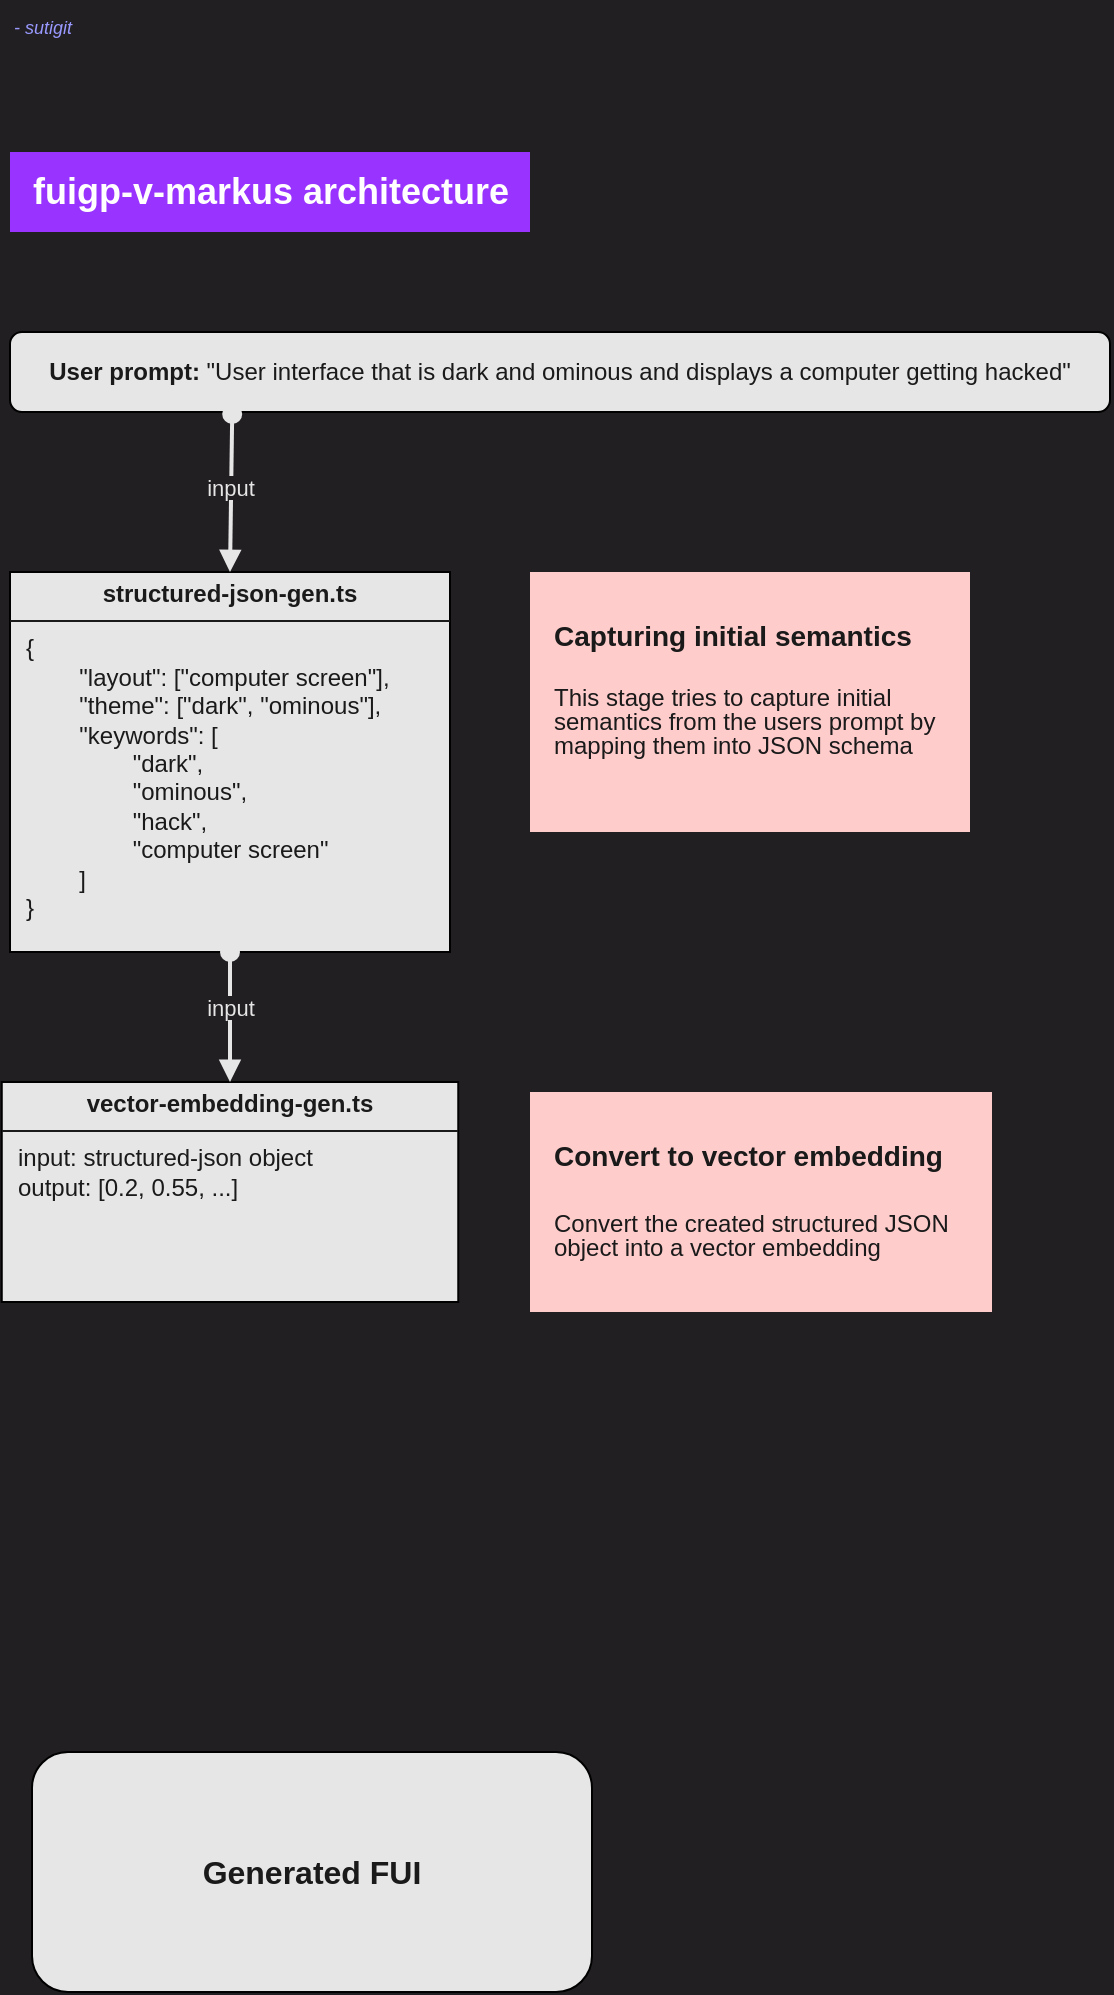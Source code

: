 <mxfile version="25.0.3">
  <diagram id="C5RBs43oDa-KdzZeNtuy" name="Page-1">
    <mxGraphModel dx="1434" dy="759" grid="0" gridSize="10" guides="1" tooltips="1" connect="1" arrows="1" fold="1" page="1" pageScale="1" pageWidth="827" pageHeight="1169" background="#221f22" math="0" shadow="0">
      <root>
        <mxCell id="WIyWlLk6GJQsqaUBKTNV-0" />
        <mxCell id="WIyWlLk6GJQsqaUBKTNV-1" parent="WIyWlLk6GJQsqaUBKTNV-0" />
        <mxCell id="WIyWlLk6GJQsqaUBKTNV-3" value="&lt;b&gt;User prompt:&lt;/b&gt;&amp;nbsp;&lt;span style=&quot;text-wrap-mode: nowrap;&quot;&gt;&quot;User interface that is dark and ominous and displays a computer getting hacked&quot;&lt;/span&gt;" style="rounded=1;whiteSpace=wrap;html=1;fontSize=12;glass=0;strokeWidth=1;shadow=0;align=center;fillColor=#E6E6E6;fontColor=#1A1A1A;labelBorderColor=none;" parent="WIyWlLk6GJQsqaUBKTNV-1" vertex="1">
          <mxGeometry x="139" y="210" width="550" height="40" as="geometry" />
        </mxCell>
        <mxCell id="WIyWlLk6GJQsqaUBKTNV-11" value="&lt;font style=&quot;font-size: 16px;&quot;&gt;&lt;b&gt;Generated FUI&lt;/b&gt;&lt;/font&gt;" style="rounded=1;whiteSpace=wrap;html=1;fontSize=12;glass=0;strokeWidth=1;shadow=0;fillStyle=solid;fillColor=#E6E6E6;fontColor=#1A1A1A;" parent="WIyWlLk6GJQsqaUBKTNV-1" vertex="1">
          <mxGeometry x="150" y="920" width="280" height="120" as="geometry" />
        </mxCell>
        <mxCell id="if9IzrzMUhtBcB4d1U0J-5" value="&lt;h1 style=&quot;margin-top: 0px; line-height: 100%;&quot;&gt;&lt;font style=&quot;line-height: 100%; font-size: 14px;&quot;&gt;Capturing initial semantics&lt;/font&gt;&lt;/h1&gt;&lt;p style=&quot;line-height: 100%;&quot;&gt;This stage tries to capture initial semantics from the users prompt by mapping them into JSON schema&amp;nbsp;&lt;/p&gt;" style="text;html=1;whiteSpace=wrap;overflow=hidden;rounded=0;fillColor=#FFCCCC;fontColor=#1A1A1A;labelBackgroundColor=none;spacing=12;fillStyle=solid;fontFamily=Helvetica;glass=0;shadow=0;strokeColor=none;align=left;" parent="WIyWlLk6GJQsqaUBKTNV-1" vertex="1">
          <mxGeometry x="399" y="330" width="220" height="130" as="geometry" />
        </mxCell>
        <mxCell id="a0fFAlC4vpPNby8pKLP0-5" value="" style="edgeStyle=orthogonalEdgeStyle;rounded=0;orthogonalLoop=1;jettySize=auto;html=1;" edge="1" parent="WIyWlLk6GJQsqaUBKTNV-1" source="Mn7JN3Po8hhhXdDn2IO8-6" target="a0fFAlC4vpPNby8pKLP0-1">
          <mxGeometry relative="1" as="geometry" />
        </mxCell>
        <mxCell id="Mn7JN3Po8hhhXdDn2IO8-6" value="&lt;p style=&quot;margin: 4px 0px 0px; text-align: center;&quot;&gt;&lt;b style=&quot;&quot;&gt;structured-json-gen.ts&lt;/b&gt;&lt;/p&gt;&lt;hr size=&quot;1&quot; style=&quot;border-style:solid;&quot;&gt;&lt;p style=&quot;margin:0px;margin-left:8px;&quot;&gt;{&lt;/p&gt;&lt;p style=&quot;margin:0px;margin-left:8px;&quot;&gt;&lt;span style=&quot;white-space: pre;&quot;&gt;&#x9;&lt;/span&gt;&quot;layout&quot;: [&quot;computer screen&quot;],&lt;br&gt;&lt;/p&gt;&lt;p style=&quot;margin:0px;margin-left:8px;&quot;&gt;&lt;span style=&quot;white-space: pre;&quot;&gt;&#x9;&lt;/span&gt;&quot;theme&quot;: [&quot;dark&quot;, &quot;ominous&quot;],&lt;br&gt;&lt;/p&gt;&lt;p style=&quot;margin:0px;margin-left:8px;&quot;&gt;&lt;span style=&quot;white-space: pre;&quot;&gt;&#x9;&lt;/span&gt;&quot;keywords&quot;: [&lt;/p&gt;&lt;p style=&quot;margin:0px;margin-left:8px;&quot;&gt;&lt;span style=&quot;white-space: pre;&quot;&gt;&#x9;&lt;/span&gt;&lt;span style=&quot;white-space: pre;&quot;&gt;&#x9;&lt;/span&gt;&quot;dark&quot;,&amp;nbsp;&lt;/p&gt;&lt;p style=&quot;margin:0px;margin-left:8px;&quot;&gt;&lt;span style=&quot;white-space: pre;&quot;&gt;&#x9;&lt;/span&gt;&lt;span style=&quot;white-space: pre;&quot;&gt;&#x9;&lt;/span&gt;&quot;ominous&quot;,&lt;/p&gt;&lt;p style=&quot;margin:0px;margin-left:8px;&quot;&gt;&amp;nbsp; &lt;span style=&quot;white-space: pre;&quot;&gt;&#x9;&lt;/span&gt;&lt;span style=&quot;white-space: pre;&quot;&gt;&#x9;&lt;/span&gt;&quot;hack&quot;,&amp;nbsp;&lt;/p&gt;&lt;p style=&quot;margin:0px;margin-left:8px;&quot;&gt;&lt;span style=&quot;white-space: pre;&quot;&gt;&#x9;&lt;/span&gt;&lt;span style=&quot;white-space: pre;&quot;&gt;&#x9;&lt;/span&gt;&quot;computer screen&quot;&lt;/p&gt;&lt;p style=&quot;margin:0px;margin-left:8px;&quot;&gt;&lt;span style=&quot;white-space: pre;&quot;&gt;&#x9;&lt;/span&gt;]&lt;br&gt;&lt;/p&gt;&lt;p style=&quot;margin:0px;margin-left:8px;&quot;&gt;}&lt;/p&gt;" style="verticalAlign=top;align=left;overflow=fill;html=1;whiteSpace=wrap;labelBackgroundColor=none;fontColor=#1A1A1A;spacing=2;spacingLeft=7;labelBorderColor=none;fillStyle=solid;fillColor=#E6E6E6;" parent="WIyWlLk6GJQsqaUBKTNV-1" vertex="1">
          <mxGeometry x="139" y="330" width="220" height="190" as="geometry" />
        </mxCell>
        <mxCell id="Mn7JN3Po8hhhXdDn2IO8-7" value="&lt;font style=&quot;font-size: 18px;&quot;&gt;&lt;b&gt;fuigp-v-markus architecture&lt;/b&gt;&lt;/font&gt;" style="text;html=1;align=center;verticalAlign=middle;resizable=0;points=[];autosize=1;strokeColor=none;fillColor=#9933FF;fillStyle=solid;fontColor=#FFFFFF;" parent="WIyWlLk6GJQsqaUBKTNV-1" vertex="1">
          <mxGeometry x="139" y="120" width="260" height="40" as="geometry" />
        </mxCell>
        <mxCell id="Mn7JN3Po8hhhXdDn2IO8-9" value="&lt;font style=&quot;background-color: rgb(34, 31, 34);&quot; color=&quot;#e6e6e6&quot;&gt;input&lt;/font&gt;" style="html=1;verticalAlign=bottom;startArrow=oval;startFill=1;endArrow=block;startSize=8;curved=0;rounded=0;entryX=0.5;entryY=0;entryDx=0;entryDy=0;strokeWidth=2;strokeColor=#E6E6E6;exitX=0.202;exitY=1.025;exitDx=0;exitDy=0;exitPerimeter=0;labelBackgroundColor=none;spacing=5;" parent="WIyWlLk6GJQsqaUBKTNV-1" source="WIyWlLk6GJQsqaUBKTNV-3" target="Mn7JN3Po8hhhXdDn2IO8-6" edge="1">
          <mxGeometry x="0.241" width="60" relative="1" as="geometry">
            <mxPoint x="260" y="280" as="sourcePoint" />
            <mxPoint x="440" y="380" as="targetPoint" />
            <mxPoint as="offset" />
          </mxGeometry>
        </mxCell>
        <mxCell id="a0fFAlC4vpPNby8pKLP0-0" value="&lt;font style=&quot;font-size: 9px;&quot;&gt;&lt;i style=&quot;&quot;&gt;- sutigit&lt;/i&gt;&lt;/font&gt;" style="text;html=1;align=left;verticalAlign=middle;resizable=0;points=[];autosize=1;strokeColor=none;fillColor=none;fontColor=#9999FF;" vertex="1" parent="WIyWlLk6GJQsqaUBKTNV-1">
          <mxGeometry x="139" y="44" width="47" height="26" as="geometry" />
        </mxCell>
        <mxCell id="a0fFAlC4vpPNby8pKLP0-1" value="&lt;p style=&quot;margin: 4px 0px 0px; text-align: center;&quot;&gt;&lt;b style=&quot;&quot;&gt;vector-embedding-gen.ts&lt;/b&gt;&lt;/p&gt;&lt;hr size=&quot;1&quot; style=&quot;border-style:solid;&quot;&gt;&lt;p style=&quot;margin: 0px 0px 0px 8px;&quot;&gt;input: structured-json object&lt;/p&gt;&lt;p style=&quot;margin: 0px 0px 0px 8px;&quot;&gt;output: [0.2, 0.55, ...]&lt;/p&gt;" style="verticalAlign=top;align=left;overflow=fill;html=1;whiteSpace=wrap;labelBackgroundColor=none;fontColor=#1A1A1A;spacing=2;spacingLeft=7;labelBorderColor=none;fillStyle=solid;fillColor=#E6E6E6;" vertex="1" parent="WIyWlLk6GJQsqaUBKTNV-1">
          <mxGeometry x="134.88" y="585" width="228.25" height="110" as="geometry" />
        </mxCell>
        <mxCell id="a0fFAlC4vpPNby8pKLP0-2" value="&lt;h1 style=&quot;margin-top: 0px; line-height: 100%;&quot;&gt;&lt;span style=&quot;font-size: 14px;&quot;&gt;Convert to vector embedding&lt;/span&gt;&lt;/h1&gt;&lt;p style=&quot;line-height: 100%;&quot;&gt;Convert the created structured JSON object into a vector embedding&amp;nbsp;&lt;/p&gt;" style="text;html=1;whiteSpace=wrap;overflow=hidden;rounded=0;fillColor=#FFCCCC;fontColor=#1A1A1A;labelBackgroundColor=none;spacing=12;fillStyle=solid;fontFamily=Helvetica;glass=0;shadow=0;strokeColor=none;" vertex="1" parent="WIyWlLk6GJQsqaUBKTNV-1">
          <mxGeometry x="399" y="590" width="231" height="110" as="geometry" />
        </mxCell>
        <mxCell id="a0fFAlC4vpPNby8pKLP0-6" value="&lt;font style=&quot;background-color: rgb(34, 31, 34);&quot; color=&quot;#e6e6e6&quot;&gt;input&lt;/font&gt;" style="html=1;verticalAlign=bottom;startArrow=oval;startFill=1;endArrow=block;startSize=8;curved=0;rounded=0;strokeWidth=2;strokeColor=#E6E6E6;exitX=0.5;exitY=1;exitDx=0;exitDy=0;labelBackgroundColor=none;spacing=5;" edge="1" parent="WIyWlLk6GJQsqaUBKTNV-1" source="Mn7JN3Po8hhhXdDn2IO8-6" target="a0fFAlC4vpPNby8pKLP0-1">
          <mxGeometry x="0.241" width="60" relative="1" as="geometry">
            <mxPoint x="260" y="261" as="sourcePoint" />
            <mxPoint x="259" y="340" as="targetPoint" />
            <mxPoint as="offset" />
          </mxGeometry>
        </mxCell>
      </root>
    </mxGraphModel>
  </diagram>
</mxfile>
